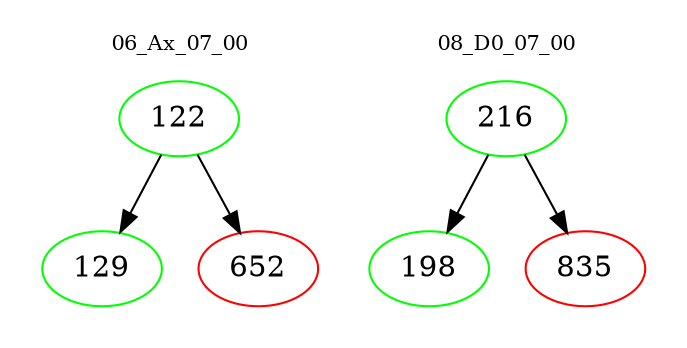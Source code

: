 digraph{
subgraph cluster_0 {
color = white
label = "06_Ax_07_00";
fontsize=10;
T0_122 [label="122", color="green"]
T0_122 -> T0_129 [color="black"]
T0_129 [label="129", color="green"]
T0_122 -> T0_652 [color="black"]
T0_652 [label="652", color="red"]
}
subgraph cluster_1 {
color = white
label = "08_D0_07_00";
fontsize=10;
T1_216 [label="216", color="green"]
T1_216 -> T1_198 [color="black"]
T1_198 [label="198", color="green"]
T1_216 -> T1_835 [color="black"]
T1_835 [label="835", color="red"]
}
}
